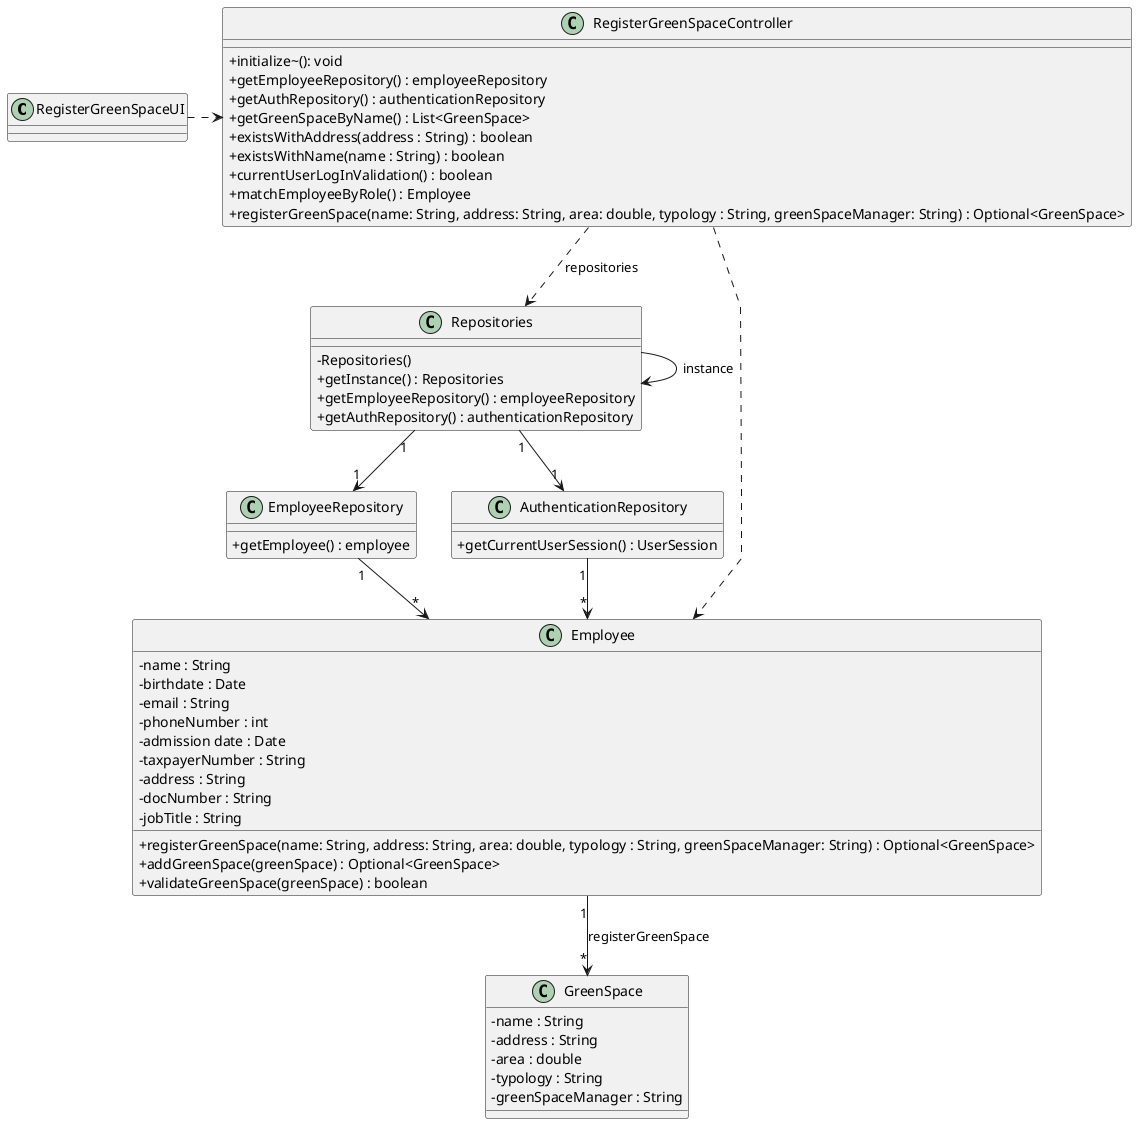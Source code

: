 @startuml
'skinparam monochrome true
skinparam packageStyle rectangle
skinparam shadowing false
skinparam linetype polyline
'skinparam linetype orto

skinparam classAttributeIconSize 0

'left to right direction

class RegisterGreenSpaceUI {

}

class RegisterGreenSpaceController {
    + initialize~(): void
    + getEmployeeRepository() : employeeRepository
    + getAuthRepository() : authenticationRepository
    + getGreenSpaceByName() : List<GreenSpace>
    + existsWithAddress(address : String) : boolean
    + existsWithName(name : String) : boolean
    + currentUserLogInValidation() : boolean
    + matchEmployeeByRole() : Employee
    + registerGreenSpace(name: String, address: String, area: double, typology : String, greenSpaceManager: String) : Optional<GreenSpace>

}

class Repositories {
     - Repositories()
     + getInstance() : Repositories
     + getEmployeeRepository() : employeeRepository
     + getAuthRepository() : authenticationRepository

}

class Employee {
    -name : String
    -birthdate : Date
    -email : String
    -phoneNumber : int
    -admission date : Date
    -taxpayerNumber : String
    -address : String
    -docNumber : String
    -jobTitle : String
    +registerGreenSpace(name: String, address: String, area: double, typology : String, greenSpaceManager: String) : Optional<GreenSpace>
    +addGreenSpace(greenSpace) : Optional<GreenSpace>
    +validateGreenSpace(greenSpace) : boolean

}

class EmployeeRepository {
    +getEmployee() : employee
}

class AuthenticationRepository {
    +getCurrentUserSession() : UserSession
}

class GreenSpace {
        -name : String
        -address : String
        -area : double
        -typology : String
        - greenSpaceManager : String
}





RegisterGreenSpaceController ..> Repositories: repositories
RegisterGreenSpaceController ..> Employee
RegisterGreenSpaceUI .> RegisterGreenSpaceController
Repositories -> Repositories : instance
EmployeeRepository "1" --> "*" Employee
AuthenticationRepository "1" --> "*" Employee
Employee "1" --> "*" GreenSpace : registerGreenSpace
Repositories "1" --> "1" EmployeeRepository
Repositories "1" --> "1" AuthenticationRepository




@enduml